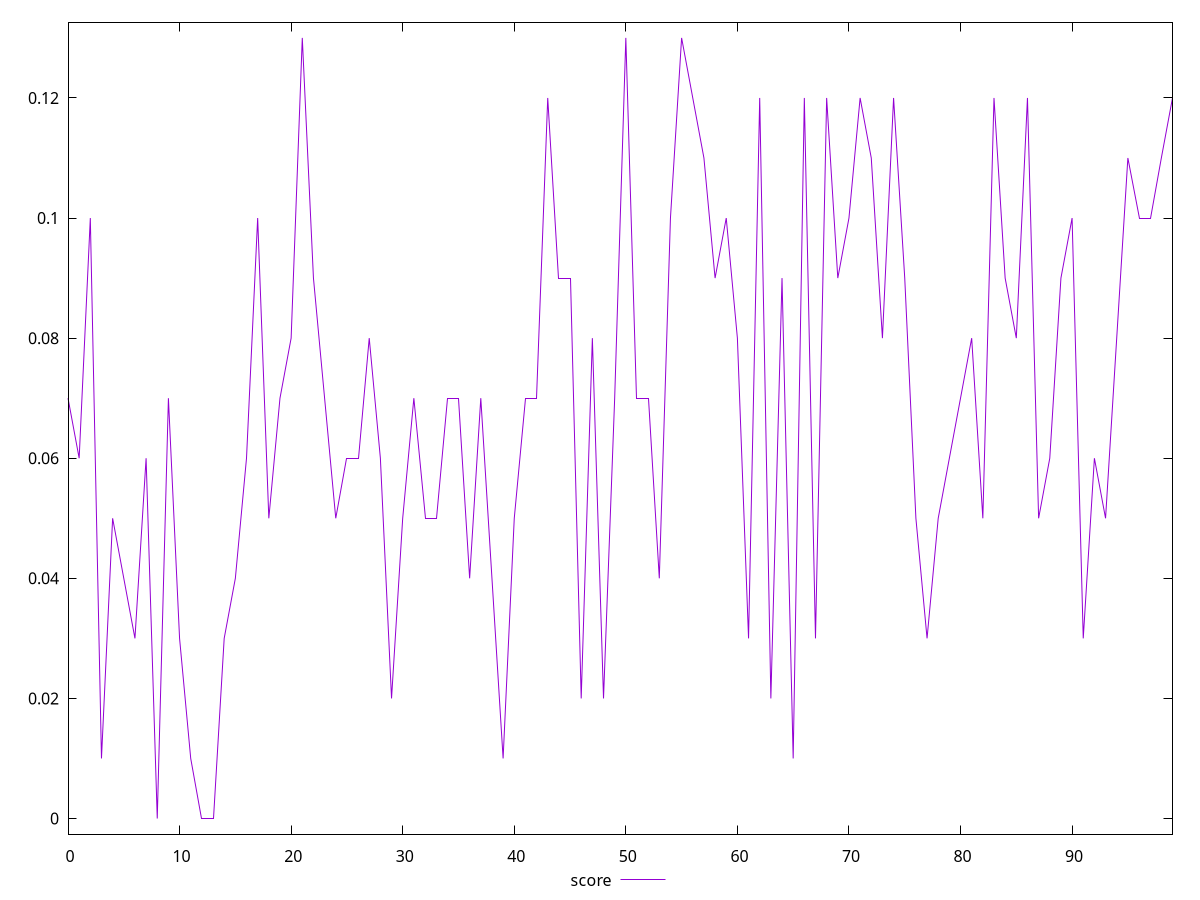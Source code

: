 reset

$score <<EOF
0 0.07
1 0.06
2 0.1
3 0.01
4 0.05
5 0.04
6 0.03
7 0.06
8 0
9 0.07
10 0.03
11 0.01
12 0
13 0
14 0.03
15 0.04
16 0.06
17 0.1
18 0.05
19 0.07
20 0.08
21 0.13
22 0.09
23 0.07
24 0.05
25 0.06
26 0.06
27 0.08
28 0.06
29 0.02
30 0.05
31 0.07
32 0.05
33 0.05
34 0.07
35 0.07
36 0.04
37 0.07
38 0.04
39 0.01
40 0.05
41 0.07
42 0.07
43 0.12
44 0.09
45 0.09
46 0.02
47 0.08
48 0.02
49 0.07
50 0.13
51 0.07
52 0.07
53 0.04
54 0.1
55 0.13
56 0.12
57 0.11
58 0.09
59 0.1
60 0.08
61 0.03
62 0.12
63 0.02
64 0.09
65 0.01
66 0.12
67 0.03
68 0.12
69 0.09
70 0.1
71 0.12
72 0.11
73 0.08
74 0.12
75 0.09
76 0.05
77 0.03
78 0.05
79 0.06
80 0.07
81 0.08
82 0.05
83 0.12
84 0.09
85 0.08
86 0.12
87 0.05
88 0.06
89 0.09
90 0.1
91 0.03
92 0.06
93 0.05
94 0.08
95 0.11
96 0.1
97 0.1
98 0.11
99 0.12
EOF

set key outside below
set xrange [0:99]
set yrange [-0.0026000000000000003:0.1326]
set trange [-0.0026000000000000003:0.1326]
set terminal svg size 640, 500 enhanced background rgb 'white'
set output "reprap/max-potential-fid/samples/pages+cached+noexternal+nomedia+nocss/score/values.svg"

plot $score title "score" with line

reset
